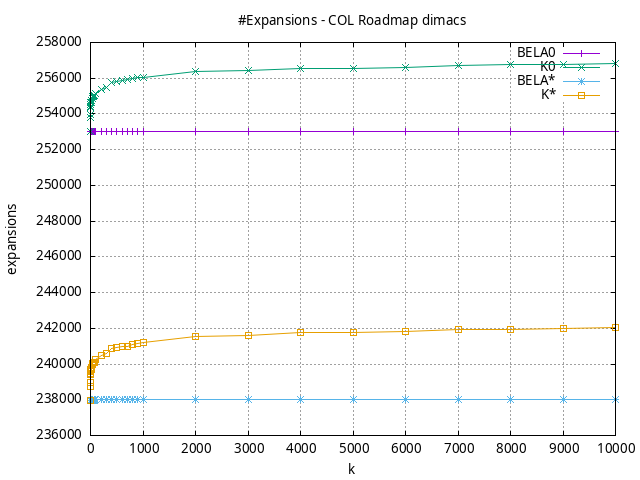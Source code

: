 #!/usr/bin/gnuplot
# -*- coding: utf-8 -*-
#
# results/roadmap/dimacs/COL/USA-road-d.COL.mixed.expansions.gnuplot
#
# Started on 01/09/2024 14:42:21
# Author: Carlos Linares López
set grid
set xlabel "k"
set ylabel "expansions"

set title "#Expansions - COL Roadmap dimacs"

set terminal png enhanced font "Ariel,10"
set output 'USA-road-d.COL.mixed.expansions.png'

plot "-" title "BELA0"      with linesp, "-" title "K0"      with linesp, "-" title "BELA*"      with linesp, "-" title "K*"      with linesp

	1 252990.8
	2 252991.73
	3 252993.24
	4 252993.66
	5 252994.58
	6 252994.89
	7 252995.51
	8 252995.8
	9 252996.39
	10 252996.56
	20 252998.87
	30 253000.57
	40 253001.84
	50 253002.72
	60 253003.56
	70 253004.24
	80 253004.75
	90 253005.29
	100 253005.7
	200 253008.87
	300 253010.93
	400 253012.32
	500 253013.45
	600 253014.4
	700 253015.16
	800 253015.71
	900 253016.37
	1000 253016.96
	2000 253020.9
	3000 253023.42
	4000 253024.88
	5000 253026.21
	6000 253027.6
	7000 253028.46
	8000 253029.34
	9000 253030.03
	10000 253030.82
end
	1 252992.73
	2 253786.44
	3 253989.64
	4 254338.25
	5 254405.81
	6 254507.48
	7 254547.67
	8 254549.18
	9 254631.4
	10 254632.56
	20 254727.88
	30 254852.75
	40 254950.53
	50 254964.12
	60 255015.12
	70 255018.74
	80 255019.56
	90 255153.4
	100 255172.43
	200 255341.4
	300 255481.79
	400 255743.78
	500 255834.73
	600 255889.97
	700 255904.52
	800 255976.55
	900 256043.52
	1000 256065.56
	2000 256368.76
	3000 256434.23
	4000 256554.76
	5000 256560.34
	6000 256614.47
	7000 256713.86
	8000 256748.95
	9000 256786.85
	10000 256846.04
end
	1 237973.3
	2 237974.33
	3 237975.91
	4 237976.48
	5 237977.39
	6 237977.7
	7 237978.21
	8 237978.5
	9 237978.88
	10 237979.11
	20 237981.3
	30 237982.84
	40 237984.31
	50 237985.18
	60 237986.14
	70 237986.68
	80 237987.28
	90 237987.82
	100 237988.33
	200 237991.43
	300 237993.26
	400 237994.99
	500 237996.18
	600 237997.03
	700 237997.86
	800 237998.5
	900 237999.11
	1000 237999.74
	2000 238004.11
	3000 238006.51
	4000 238008.22
	5000 238009.66
	6000 238010.98
	7000 238011.91
	8000 238012.98
	9000 238013.89
	10000 238014.55
end
	1 237975.43
	2 238749.13
	3 238985.86
	4 239400.48
	5 239486.62
	6 239591.58
	7 239629.46
	8 239631.1
	9 239714.75
	10 239715.57
	20 239807.21
	30 239960.18
	40 240057.92
	50 240072.35
	60 240100.66
	70 240102.15
	80 240102.76
	90 240244.66
	100 240262.35
	200 240451.9
	300 240610.99
	400 240862.63
	500 240951.45
	600 240988.28
	700 241004.91
	800 241071.75
	900 241146.49
	1000 241195.85
	2000 241567.2
	3000 241618.49
	4000 241746.65
	5000 241752.48
	6000 241823.83
	7000 241912.94
	8000 241951.24
	9000 241987.92
	10000 242056.68
end

